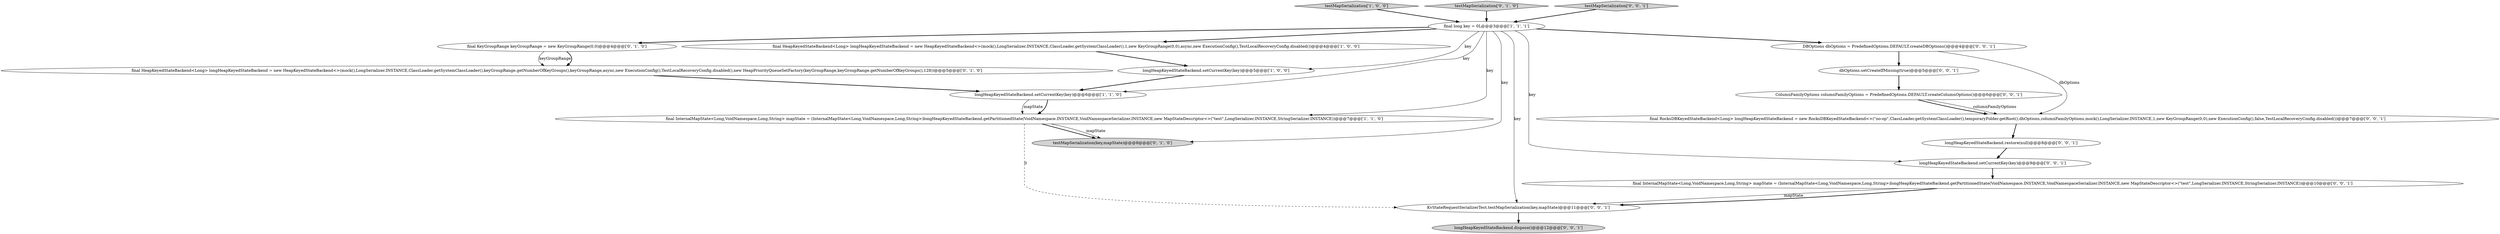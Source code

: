 digraph {
2 [style = filled, label = "testMapSerialization['1', '0', '0']", fillcolor = lightgray, shape = diamond image = "AAA0AAABBB1BBB"];
12 [style = filled, label = "longHeapKeyedStateBackend.restore(null)@@@8@@@['0', '0', '1']", fillcolor = white, shape = ellipse image = "AAA0AAABBB3BBB"];
3 [style = filled, label = "longHeapKeyedStateBackend.setCurrentKey(key)@@@6@@@['1', '1', '0']", fillcolor = white, shape = ellipse image = "AAA0AAABBB1BBB"];
0 [style = filled, label = "final long key = 0L@@@3@@@['1', '1', '1']", fillcolor = white, shape = ellipse image = "AAA0AAABBB1BBB"];
9 [style = filled, label = "testMapSerialization['0', '1', '0']", fillcolor = lightgray, shape = diamond image = "AAA0AAABBB2BBB"];
17 [style = filled, label = "final RocksDBKeyedStateBackend<Long> longHeapKeyedStateBackend = new RocksDBKeyedStateBackend<>(\"no-op\",ClassLoader.getSystemClassLoader(),temporaryFolder.getRoot(),dbOptions,columnFamilyOptions,mock(),LongSerializer.INSTANCE,1,new KeyGroupRange(0,0),new ExecutionConfig(),false,TestLocalRecoveryConfig.disabled())@@@7@@@['0', '0', '1']", fillcolor = white, shape = ellipse image = "AAA0AAABBB3BBB"];
5 [style = filled, label = "final HeapKeyedStateBackend<Long> longHeapKeyedStateBackend = new HeapKeyedStateBackend<>(mock(),LongSerializer.INSTANCE,ClassLoader.getSystemClassLoader(),1,new KeyGroupRange(0,0),async,new ExecutionConfig(),TestLocalRecoveryConfig.disabled())@@@4@@@['1', '0', '0']", fillcolor = white, shape = ellipse image = "AAA0AAABBB1BBB"];
19 [style = filled, label = "testMapSerialization['0', '0', '1']", fillcolor = lightgray, shape = diamond image = "AAA0AAABBB3BBB"];
14 [style = filled, label = "ColumnFamilyOptions columnFamilyOptions = PredefinedOptions.DEFAULT.createColumnOptions()@@@6@@@['0', '0', '1']", fillcolor = white, shape = ellipse image = "AAA0AAABBB3BBB"];
6 [style = filled, label = "final KeyGroupRange keyGroupRange = new KeyGroupRange(0,0)@@@4@@@['0', '1', '0']", fillcolor = white, shape = ellipse image = "AAA0AAABBB2BBB"];
7 [style = filled, label = "final HeapKeyedStateBackend<Long> longHeapKeyedStateBackend = new HeapKeyedStateBackend<>(mock(),LongSerializer.INSTANCE,ClassLoader.getSystemClassLoader(),keyGroupRange.getNumberOfKeyGroups(),keyGroupRange,async,new ExecutionConfig(),TestLocalRecoveryConfig.disabled(),new HeapPriorityQueueSetFactory(keyGroupRange,keyGroupRange.getNumberOfKeyGroups(),128))@@@5@@@['0', '1', '0']", fillcolor = white, shape = ellipse image = "AAA1AAABBB2BBB"];
8 [style = filled, label = "testMapSerialization(key,mapState)@@@8@@@['0', '1', '0']", fillcolor = lightgray, shape = ellipse image = "AAA0AAABBB2BBB"];
15 [style = filled, label = "KvStateRequestSerializerTest.testMapSerialization(key,mapState)@@@11@@@['0', '0', '1']", fillcolor = white, shape = ellipse image = "AAA0AAABBB3BBB"];
10 [style = filled, label = "final InternalMapState<Long,VoidNamespace,Long,String> mapState = (InternalMapState<Long,VoidNamespace,Long,String>)longHeapKeyedStateBackend.getPartitionedState(VoidNamespace.INSTANCE,VoidNamespaceSerializer.INSTANCE,new MapStateDescriptor<>(\"test\",LongSerializer.INSTANCE,StringSerializer.INSTANCE))@@@10@@@['0', '0', '1']", fillcolor = white, shape = ellipse image = "AAA0AAABBB3BBB"];
11 [style = filled, label = "longHeapKeyedStateBackend.dispose()@@@12@@@['0', '0', '1']", fillcolor = lightgray, shape = ellipse image = "AAA0AAABBB3BBB"];
13 [style = filled, label = "longHeapKeyedStateBackend.setCurrentKey(key)@@@9@@@['0', '0', '1']", fillcolor = white, shape = ellipse image = "AAA0AAABBB3BBB"];
16 [style = filled, label = "DBOptions dbOptions = PredefinedOptions.DEFAULT.createDBOptions()@@@4@@@['0', '0', '1']", fillcolor = white, shape = ellipse image = "AAA0AAABBB3BBB"];
18 [style = filled, label = "dbOptions.setCreateIfMissing(true)@@@5@@@['0', '0', '1']", fillcolor = white, shape = ellipse image = "AAA0AAABBB3BBB"];
1 [style = filled, label = "final InternalMapState<Long,VoidNamespace,Long,String> mapState = (InternalMapState<Long,VoidNamespace,Long,String>)longHeapKeyedStateBackend.getPartitionedState(VoidNamespace.INSTANCE,VoidNamespaceSerializer.INSTANCE,new MapStateDescriptor<>(\"test\",LongSerializer.INSTANCE,StringSerializer.INSTANCE))@@@7@@@['1', '1', '0']", fillcolor = white, shape = ellipse image = "AAA0AAABBB1BBB"];
4 [style = filled, label = "longHeapKeyedStateBackend.setCurrentKey(key)@@@5@@@['1', '0', '0']", fillcolor = white, shape = ellipse image = "AAA0AAABBB1BBB"];
0->6 [style = bold, label=""];
14->17 [style = bold, label=""];
0->15 [style = solid, label="key"];
16->18 [style = bold, label=""];
14->17 [style = solid, label="columnFamilyOptions"];
0->3 [style = solid, label="key"];
16->17 [style = solid, label="dbOptions"];
1->8 [style = bold, label=""];
17->12 [style = bold, label=""];
19->0 [style = bold, label=""];
9->0 [style = bold, label=""];
10->15 [style = solid, label="mapState"];
5->4 [style = bold, label=""];
3->1 [style = bold, label=""];
1->8 [style = solid, label="mapState"];
12->13 [style = bold, label=""];
0->1 [style = solid, label="key"];
7->3 [style = bold, label=""];
6->7 [style = solid, label="keyGroupRange"];
15->11 [style = bold, label=""];
0->4 [style = solid, label="key"];
1->15 [style = dashed, label="0"];
3->1 [style = solid, label="mapState"];
2->0 [style = bold, label=""];
10->15 [style = bold, label=""];
0->5 [style = bold, label=""];
6->7 [style = bold, label=""];
18->14 [style = bold, label=""];
13->10 [style = bold, label=""];
4->3 [style = bold, label=""];
0->13 [style = solid, label="key"];
0->8 [style = solid, label="key"];
0->16 [style = bold, label=""];
}
